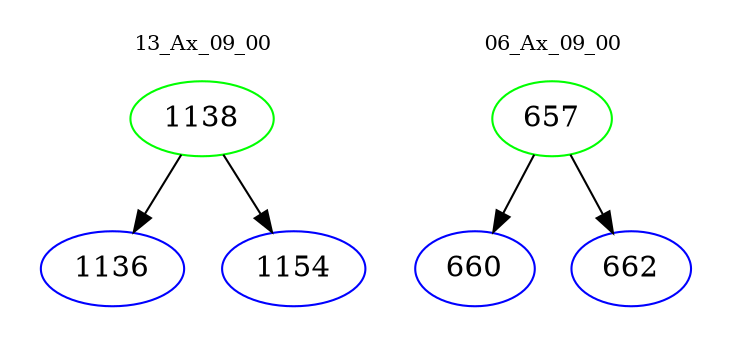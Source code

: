 digraph{
subgraph cluster_0 {
color = white
label = "13_Ax_09_00";
fontsize=10;
T0_1138 [label="1138", color="green"]
T0_1138 -> T0_1136 [color="black"]
T0_1136 [label="1136", color="blue"]
T0_1138 -> T0_1154 [color="black"]
T0_1154 [label="1154", color="blue"]
}
subgraph cluster_1 {
color = white
label = "06_Ax_09_00";
fontsize=10;
T1_657 [label="657", color="green"]
T1_657 -> T1_660 [color="black"]
T1_660 [label="660", color="blue"]
T1_657 -> T1_662 [color="black"]
T1_662 [label="662", color="blue"]
}
}
